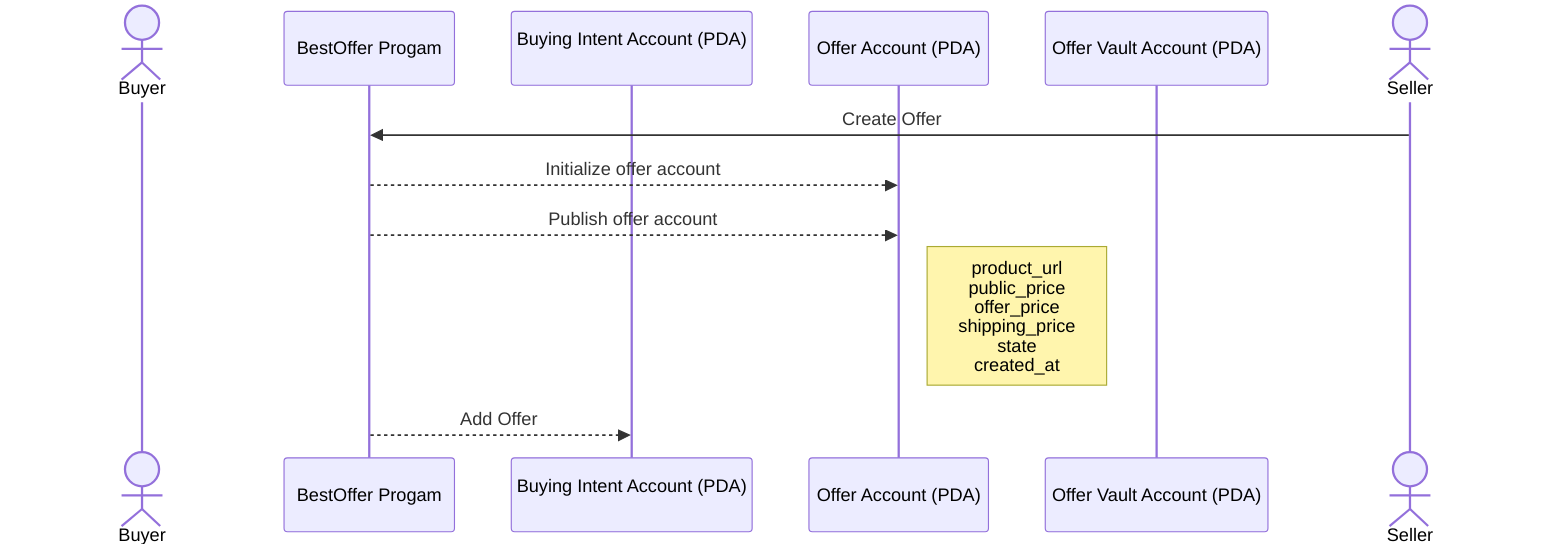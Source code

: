 sequenceDiagram
    actor Buyer as Buyer
    participant Main as BestOffer Progam
    participant BuyingIntent as Buying Intent Account (PDA)<br/>
    participant Offer as Offer Account (PDA)
    participant Vault as Offer Vault Account (PDA)
    actor Seller as Seller
    Seller ->> Main: Create Offer
    Main -->> Offer: Initialize offer account
    Main -->> Offer: Publish offer account
    Note right of Offer: product_url<br/>public_price<br/>offer_price<br/>shipping_price<br/>state<br/>created_at
    Main -->> BuyingIntent: Add Offer